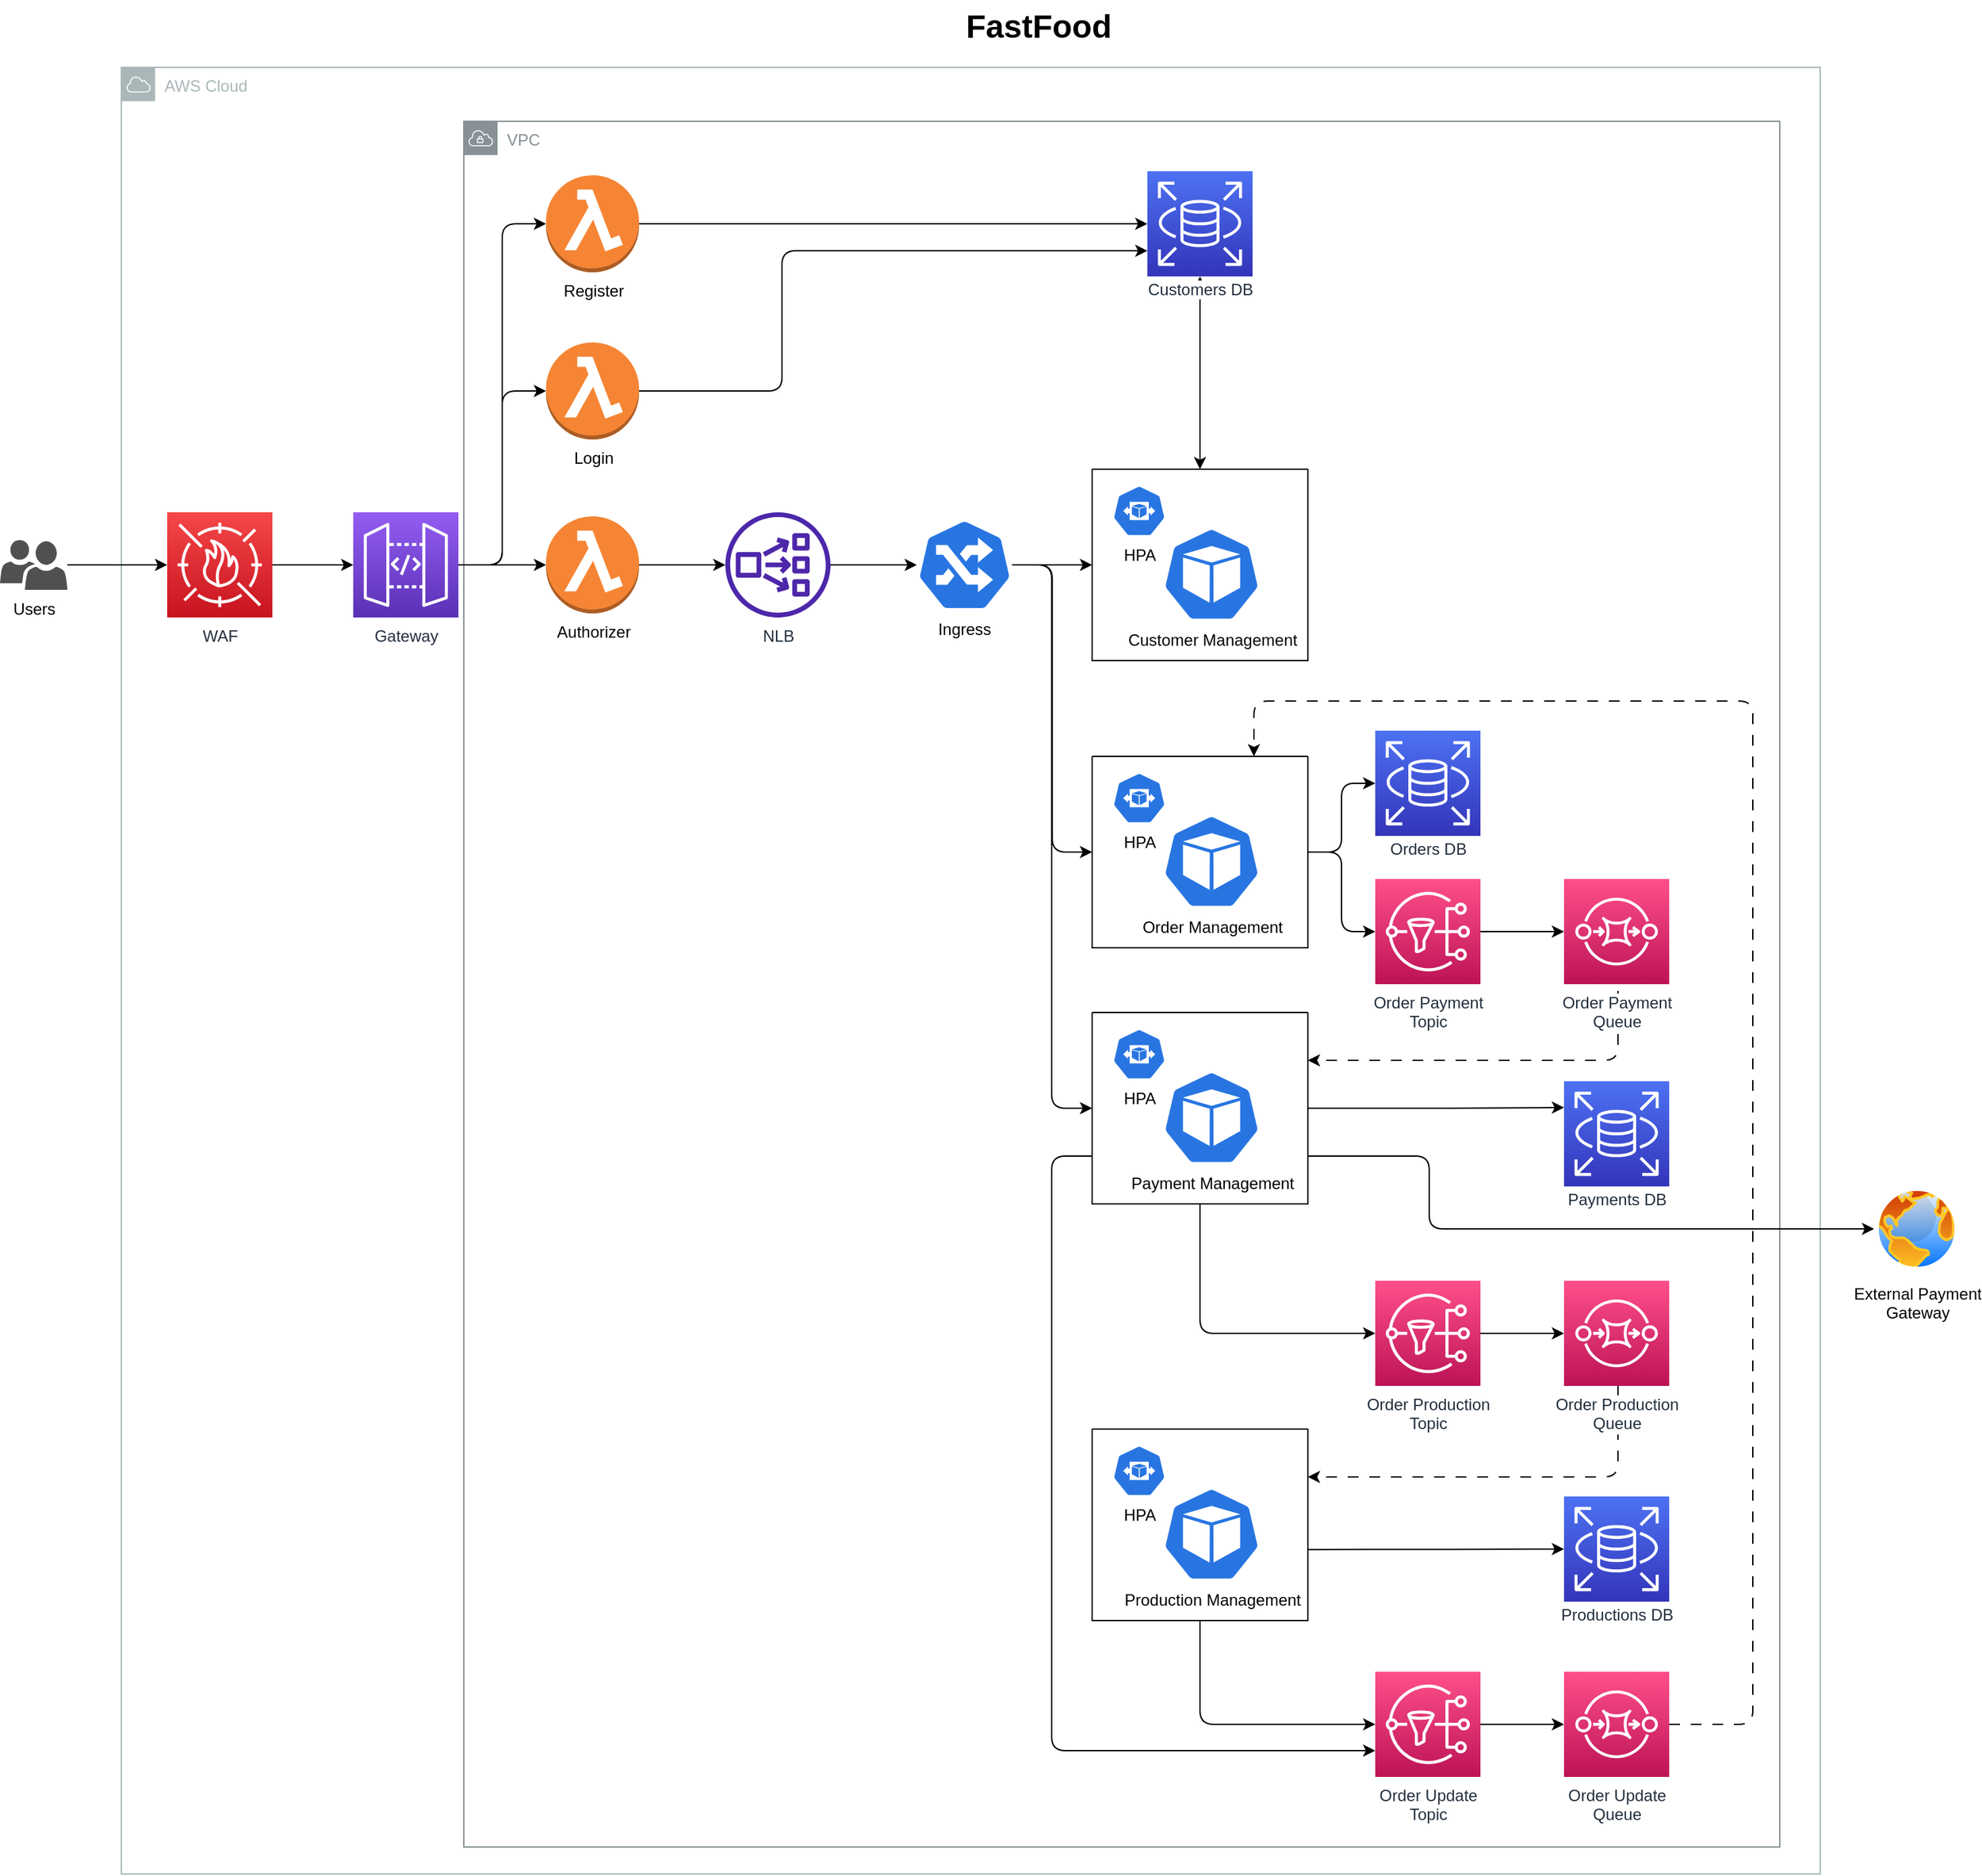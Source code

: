 <mxfile scale="1" border="10">
    <diagram name="Arquitetura v2" id="lf885K5aGk2sWsDqvKHm">
        <mxGraphModel dx="2432" dy="1192" grid="1" gridSize="10" guides="1" tooltips="1" connect="1" arrows="1" fold="1" page="1" pageScale="1" pageWidth="850" pageHeight="1100" background="#FFFFFF" math="0" shadow="0">
            <root>
                <mxCell id="xNUSOTWQVAQGV8SW1RMr-0"/>
                <mxCell id="xNUSOTWQVAQGV8SW1RMr-1" parent="xNUSOTWQVAQGV8SW1RMr-0"/>
                <mxCell id="47" value="VPC" style="sketch=0;outlineConnect=0;gradientColor=none;html=1;whiteSpace=wrap;fontSize=12;fontStyle=0;shape=mxgraph.aws4.group;grIcon=mxgraph.aws4.group_vpc;strokeColor=#879196;fillColor=none;verticalAlign=top;align=left;spacingLeft=30;fontColor=#879196;dashed=0;" vertex="1" parent="xNUSOTWQVAQGV8SW1RMr-1">
                    <mxGeometry x="244" y="100" width="976" height="1280" as="geometry"/>
                </mxCell>
                <mxCell id="xNUSOTWQVAQGV8SW1RMr-2" value="AWS Cloud" style="sketch=0;outlineConnect=0;gradientColor=none;html=1;whiteSpace=wrap;fontSize=12;fontStyle=0;shape=mxgraph.aws4.group;grIcon=mxgraph.aws4.group_aws_cloud;strokeColor=#AAB7B8;fillColor=none;verticalAlign=top;align=left;spacingLeft=30;fontColor=#AAB7B8;dashed=0;labelBackgroundColor=default;rounded=1;movable=1;resizable=1;rotatable=1;deletable=1;editable=1;connectable=1;" parent="xNUSOTWQVAQGV8SW1RMr-1" vertex="1">
                    <mxGeometry x="-10" y="60" width="1260" height="1340" as="geometry"/>
                </mxCell>
                <mxCell id="xNUSOTWQVAQGV8SW1RMr-4" value="FastFood" style="text;strokeColor=none;fillColor=none;html=1;fontSize=24;fontStyle=1;verticalAlign=middle;align=center;rounded=1;" parent="xNUSOTWQVAQGV8SW1RMr-1" vertex="1">
                    <mxGeometry x="620" y="10" width="100" height="40" as="geometry"/>
                </mxCell>
                <mxCell id="tz8--qCs5J4aisNoZkXS-1" style="edgeStyle=none;html=1;entryX=0;entryY=0.5;entryDx=0;entryDy=0;entryPerimeter=0;" parent="xNUSOTWQVAQGV8SW1RMr-1" source="xNUSOTWQVAQGV8SW1RMr-7" target="tz8--qCs5J4aisNoZkXS-0" edge="1">
                    <mxGeometry relative="1" as="geometry"/>
                </mxCell>
                <mxCell id="xNUSOTWQVAQGV8SW1RMr-7" value="Users" style="sketch=0;pointerEvents=1;shadow=0;dashed=0;html=1;strokeColor=none;labelPosition=center;verticalLabelPosition=bottom;verticalAlign=top;align=center;fillColor=#505050;shape=mxgraph.mscae.intune.user_group;labelBackgroundColor=default;rounded=1;" parent="xNUSOTWQVAQGV8SW1RMr-1" vertex="1">
                    <mxGeometry x="-100" y="410.5" width="50" height="37" as="geometry"/>
                </mxCell>
                <mxCell id="1" style="edgeStyle=none;html=1;entryX=0;entryY=0.5;entryDx=0;entryDy=0;entryPerimeter=0;" edge="1" parent="xNUSOTWQVAQGV8SW1RMr-1" source="xNUSOTWQVAQGV8SW1RMr-9" target="0">
                    <mxGeometry relative="1" as="geometry"/>
                </mxCell>
                <mxCell id="5" style="edgeStyle=orthogonalEdgeStyle;html=1;entryX=0;entryY=0.5;entryDx=0;entryDy=0;entryPerimeter=0;" edge="1" parent="xNUSOTWQVAQGV8SW1RMr-1" source="xNUSOTWQVAQGV8SW1RMr-9" target="3">
                    <mxGeometry relative="1" as="geometry"/>
                </mxCell>
                <mxCell id="6" style="edgeStyle=orthogonalEdgeStyle;html=1;entryX=0;entryY=0.5;entryDx=0;entryDy=0;entryPerimeter=0;" edge="1" parent="xNUSOTWQVAQGV8SW1RMr-1" source="xNUSOTWQVAQGV8SW1RMr-9" target="4">
                    <mxGeometry relative="1" as="geometry"/>
                </mxCell>
                <mxCell id="xNUSOTWQVAQGV8SW1RMr-9" value="Gateway" style="sketch=0;points=[[0,0,0],[0.25,0,0],[0.5,0,0],[0.75,0,0],[1,0,0],[0,1,0],[0.25,1,0],[0.5,1,0],[0.75,1,0],[1,1,0],[0,0.25,0],[0,0.5,0],[0,0.75,0],[1,0.25,0],[1,0.5,0],[1,0.75,0]];outlineConnect=0;fontColor=#232F3E;gradientColor=#945DF2;gradientDirection=north;fillColor=#5A30B5;strokeColor=#ffffff;dashed=0;verticalLabelPosition=bottom;verticalAlign=top;align=center;html=1;fontSize=12;fontStyle=0;aspect=fixed;shape=mxgraph.aws4.resourceIcon;resIcon=mxgraph.aws4.api_gateway;labelBackgroundColor=default;rounded=1;" parent="xNUSOTWQVAQGV8SW1RMr-1" vertex="1">
                    <mxGeometry x="162" y="390" width="78" height="78" as="geometry"/>
                </mxCell>
                <mxCell id="xNUSOTWQVAQGV8SW1RMr-10" value="NLB" style="sketch=0;outlineConnect=0;fontColor=#232F3E;gradientColor=none;fillColor=#4D27AA;strokeColor=none;dashed=0;verticalLabelPosition=bottom;verticalAlign=top;align=center;html=1;fontSize=12;fontStyle=0;aspect=fixed;pointerEvents=1;shape=mxgraph.aws4.network_load_balancer;labelBackgroundColor=default;rounded=1;" parent="xNUSOTWQVAQGV8SW1RMr-1" vertex="1">
                    <mxGeometry x="438" y="390" width="78" height="78" as="geometry"/>
                </mxCell>
                <mxCell id="xNUSOTWQVAQGV8SW1RMr-14" style="rounded=1;html=1;startArrow=classic;startFill=1;endArrow=none;endFill=0;" parent="xNUSOTWQVAQGV8SW1RMr-1" source="xNUSOTWQVAQGV8SW1RMr-15" target="xNUSOTWQVAQGV8SW1RMr-10" edge="1">
                    <mxGeometry relative="1" as="geometry"/>
                </mxCell>
                <mxCell id="9" style="edgeStyle=orthogonalEdgeStyle;html=1;entryX=0;entryY=0.5;entryDx=0;entryDy=0;" edge="1" parent="xNUSOTWQVAQGV8SW1RMr-1" source="xNUSOTWQVAQGV8SW1RMr-15" target="xNUSOTWQVAQGV8SW1RMr-37">
                    <mxGeometry relative="1" as="geometry"/>
                </mxCell>
                <mxCell id="16" style="edgeStyle=orthogonalEdgeStyle;html=1;entryX=0;entryY=0.5;entryDx=0;entryDy=0;" edge="1" parent="xNUSOTWQVAQGV8SW1RMr-1" source="xNUSOTWQVAQGV8SW1RMr-15" target="13">
                    <mxGeometry relative="1" as="geometry"/>
                </mxCell>
                <mxCell id="23" style="edgeStyle=orthogonalEdgeStyle;html=1;entryX=0;entryY=0.5;entryDx=0;entryDy=0;" edge="1" parent="xNUSOTWQVAQGV8SW1RMr-1" source="xNUSOTWQVAQGV8SW1RMr-15" target="10">
                    <mxGeometry relative="1" as="geometry">
                        <Array as="points">
                            <mxPoint x="680" y="429"/>
                            <mxPoint x="680" y="832"/>
                        </Array>
                    </mxGeometry>
                </mxCell>
                <mxCell id="xNUSOTWQVAQGV8SW1RMr-15" value="Ingress" style="sketch=0;html=1;dashed=0;whitespace=wrap;fillColor=#2875E2;strokeColor=#ffffff;points=[[0.005,0.63,0],[0.1,0.2,0],[0.9,0.2,0],[0.5,0,0],[0.995,0.63,0],[0.72,0.99,0],[0.5,1,0],[0.28,0.99,0]];verticalLabelPosition=bottom;align=center;verticalAlign=top;shape=mxgraph.kubernetes.icon;prIcon=ing;labelBackgroundColor=default;rounded=1;" parent="xNUSOTWQVAQGV8SW1RMr-1" vertex="1">
                    <mxGeometry x="580" y="395" width="70.83" height="68" as="geometry"/>
                </mxCell>
                <mxCell id="20" style="edgeStyle=orthogonalEdgeStyle;html=1;entryX=0;entryY=0.5;entryDx=0;entryDy=0;entryPerimeter=0;" edge="1" parent="xNUSOTWQVAQGV8SW1RMr-1" source="xNUSOTWQVAQGV8SW1RMr-20" target="xNUSOTWQVAQGV8SW1RMr-22">
                    <mxGeometry relative="1" as="geometry"/>
                </mxCell>
                <mxCell id="xNUSOTWQVAQGV8SW1RMr-20" value="Order Payment&lt;br&gt;Topic" style="sketch=0;points=[[0,0,0],[0.25,0,0],[0.5,0,0],[0.75,0,0],[1,0,0],[0,1,0],[0.25,1,0],[0.5,1,0],[0.75,1,0],[1,1,0],[0,0.25,0],[0,0.5,0],[0,0.75,0],[1,0.25,0],[1,0.5,0],[1,0.75,0]];outlineConnect=0;fontColor=#232F3E;gradientColor=#FF4F8B;gradientDirection=north;fillColor=#BC1356;strokeColor=#ffffff;dashed=0;verticalLabelPosition=bottom;verticalAlign=top;align=center;html=1;fontSize=12;fontStyle=0;aspect=fixed;shape=mxgraph.aws4.resourceIcon;resIcon=mxgraph.aws4.sns;labelBackgroundColor=default;rounded=1;" parent="xNUSOTWQVAQGV8SW1RMr-1" vertex="1">
                    <mxGeometry x="920" y="662" width="78" height="78" as="geometry"/>
                </mxCell>
                <mxCell id="22" style="edgeStyle=orthogonalEdgeStyle;html=1;entryX=1;entryY=0.25;entryDx=0;entryDy=0;dashed=1;dashPattern=8 8;" edge="1" parent="xNUSOTWQVAQGV8SW1RMr-1" target="10">
                    <mxGeometry relative="1" as="geometry">
                        <mxPoint x="1100" y="681.0" as="sourcePoint"/>
                        <Array as="points">
                            <mxPoint x="1100" y="797"/>
                        </Array>
                    </mxGeometry>
                </mxCell>
                <mxCell id="xNUSOTWQVAQGV8SW1RMr-22" value="Order Payment&lt;br&gt;Queue" style="sketch=0;points=[[0,0,0],[0.25,0,0],[0.5,0,0],[0.75,0,0],[1,0,0],[0,1,0],[0.25,1,0],[0.5,1,0],[0.75,1,0],[1,1,0],[0,0.25,0],[0,0.5,0],[0,0.75,0],[1,0.25,0],[1,0.5,0],[1,0.75,0]];outlineConnect=0;fontColor=#232F3E;gradientColor=#FF4F8B;gradientDirection=north;fillColor=#BC1356;strokeColor=#ffffff;dashed=0;verticalLabelPosition=bottom;verticalAlign=top;align=center;html=1;fontSize=12;fontStyle=0;aspect=fixed;shape=mxgraph.aws4.resourceIcon;resIcon=mxgraph.aws4.sqs;labelBackgroundColor=default;rounded=1;" parent="xNUSOTWQVAQGV8SW1RMr-1" vertex="1">
                    <mxGeometry x="1060" y="662" width="78" height="78" as="geometry"/>
                </mxCell>
                <mxCell id="xNUSOTWQVAQGV8SW1RMr-28" style="html=1;entryX=0.5;entryY=0;entryDx=0;entryDy=0;startArrow=classic;startFill=1;edgeStyle=orthogonalEdgeStyle;" parent="xNUSOTWQVAQGV8SW1RMr-1" source="xNUSOTWQVAQGV8SW1RMr-29" target="xNUSOTWQVAQGV8SW1RMr-37" edge="1">
                    <mxGeometry relative="1" as="geometry"/>
                </mxCell>
                <mxCell id="xNUSOTWQVAQGV8SW1RMr-29" value="Customers DB" style="sketch=0;points=[[0,0,0],[0.25,0,0],[0.5,0,0],[0.75,0,0],[1,0,0],[0,1,0],[0.25,1,0],[0.5,1,0],[0.75,1,0],[1,1,0],[0,0.25,0],[0,0.5,0],[0,0.75,0],[1,0.25,0],[1,0.5,0],[1,0.75,0]];outlineConnect=0;fontColor=#232F3E;gradientColor=#4D72F3;gradientDirection=north;fillColor=#3334B9;strokeColor=#ffffff;dashed=0;verticalLabelPosition=bottom;verticalAlign=top;align=center;html=1;fontSize=12;fontStyle=0;aspect=fixed;shape=mxgraph.aws4.resourceIcon;resIcon=mxgraph.aws4.rds;labelBackgroundColor=default;rounded=1;spacingTop=-4;" parent="xNUSOTWQVAQGV8SW1RMr-1" vertex="1">
                    <mxGeometry x="751.0" y="137" width="78" height="78" as="geometry"/>
                </mxCell>
                <mxCell id="xNUSOTWQVAQGV8SW1RMr-37" value="" style="swimlane;startSize=0;" parent="xNUSOTWQVAQGV8SW1RMr-1" vertex="1">
                    <mxGeometry x="710" y="358" width="160" height="142" as="geometry"/>
                </mxCell>
                <mxCell id="xNUSOTWQVAQGV8SW1RMr-38" value="Customer Management" style="sketch=0;html=1;dashed=0;whitespace=wrap;fillColor=#2875E2;strokeColor=#ffffff;points=[[0.005,0.63,0],[0.1,0.2,0],[0.9,0.2,0],[0.5,0,0],[0.995,0.63,0],[0.72,0.99,0],[0.5,1,0],[0.28,0.99,0]];verticalLabelPosition=bottom;align=center;verticalAlign=top;shape=mxgraph.kubernetes.icon;prIcon=pod;labelBackgroundColor=default;rounded=1;" parent="xNUSOTWQVAQGV8SW1RMr-37" vertex="1">
                    <mxGeometry x="52.14" y="43" width="72.92" height="70" as="geometry"/>
                </mxCell>
                <mxCell id="xNUSOTWQVAQGV8SW1RMr-39" value="HPA" style="sketch=0;html=1;dashed=0;whitespace=wrap;fillColor=#2875E2;strokeColor=#ffffff;points=[[0.005,0.63,0],[0.1,0.2,0],[0.9,0.2,0],[0.5,0,0],[0.995,0.63,0],[0.72,0.99,0],[0.5,1,0],[0.28,0.99,0]];verticalLabelPosition=bottom;align=center;verticalAlign=top;shape=mxgraph.kubernetes.icon;prIcon=hpa" parent="xNUSOTWQVAQGV8SW1RMr-37" vertex="1">
                    <mxGeometry x="15.14" y="12" width="39.58" height="38" as="geometry"/>
                </mxCell>
                <mxCell id="tz8--qCs5J4aisNoZkXS-2" style="edgeStyle=none;html=1;entryX=0;entryY=0.5;entryDx=0;entryDy=0;entryPerimeter=0;" parent="xNUSOTWQVAQGV8SW1RMr-1" source="tz8--qCs5J4aisNoZkXS-0" target="xNUSOTWQVAQGV8SW1RMr-9" edge="1">
                    <mxGeometry relative="1" as="geometry"/>
                </mxCell>
                <mxCell id="tz8--qCs5J4aisNoZkXS-0" value="WAF" style="sketch=0;points=[[0,0,0],[0.25,0,0],[0.5,0,0],[0.75,0,0],[1,0,0],[0,1,0],[0.25,1,0],[0.5,1,0],[0.75,1,0],[1,1,0],[0,0.25,0],[0,0.5,0],[0,0.75,0],[1,0.25,0],[1,0.5,0],[1,0.75,0]];outlineConnect=0;fontColor=#232F3E;gradientColor=#F54749;gradientDirection=north;fillColor=#C7131F;strokeColor=#ffffff;dashed=0;verticalLabelPosition=bottom;verticalAlign=top;align=center;html=1;fontSize=12;fontStyle=0;aspect=fixed;shape=mxgraph.aws4.resourceIcon;resIcon=mxgraph.aws4.waf;" parent="xNUSOTWQVAQGV8SW1RMr-1" vertex="1">
                    <mxGeometry x="24" y="390" width="78" height="78" as="geometry"/>
                </mxCell>
                <mxCell id="2" style="edgeStyle=none;html=1;" edge="1" parent="xNUSOTWQVAQGV8SW1RMr-1" source="0" target="xNUSOTWQVAQGV8SW1RMr-10">
                    <mxGeometry relative="1" as="geometry"/>
                </mxCell>
                <mxCell id="0" value="Authorizer" style="outlineConnect=0;dashed=0;verticalLabelPosition=bottom;verticalAlign=top;align=center;html=1;shape=mxgraph.aws3.lambda_function;fillColor=#F58534;gradientColor=none;" vertex="1" parent="xNUSOTWQVAQGV8SW1RMr-1">
                    <mxGeometry x="305" y="393" width="69" height="72" as="geometry"/>
                </mxCell>
                <mxCell id="8" style="edgeStyle=orthogonalEdgeStyle;html=1;entryX=0;entryY=0.75;entryDx=0;entryDy=0;entryPerimeter=0;" edge="1" parent="xNUSOTWQVAQGV8SW1RMr-1" source="3" target="xNUSOTWQVAQGV8SW1RMr-29">
                    <mxGeometry relative="1" as="geometry">
                        <Array as="points">
                            <mxPoint x="480" y="300"/>
                            <mxPoint x="480" y="196"/>
                            <mxPoint x="751" y="196"/>
                        </Array>
                    </mxGeometry>
                </mxCell>
                <mxCell id="3" value="Login" style="outlineConnect=0;dashed=0;verticalLabelPosition=bottom;verticalAlign=top;align=center;html=1;shape=mxgraph.aws3.lambda_function;fillColor=#F58534;gradientColor=none;" vertex="1" parent="xNUSOTWQVAQGV8SW1RMr-1">
                    <mxGeometry x="305" y="264" width="69" height="72" as="geometry"/>
                </mxCell>
                <mxCell id="7" style="edgeStyle=orthogonalEdgeStyle;html=1;entryX=0;entryY=0.5;entryDx=0;entryDy=0;entryPerimeter=0;" edge="1" parent="xNUSOTWQVAQGV8SW1RMr-1" source="4" target="xNUSOTWQVAQGV8SW1RMr-29">
                    <mxGeometry relative="1" as="geometry"/>
                </mxCell>
                <mxCell id="4" value="Register" style="outlineConnect=0;dashed=0;verticalLabelPosition=bottom;verticalAlign=top;align=center;html=1;shape=mxgraph.aws3.lambda_function;fillColor=#F58534;gradientColor=none;" vertex="1" parent="xNUSOTWQVAQGV8SW1RMr-1">
                    <mxGeometry x="305" y="140" width="69" height="72" as="geometry"/>
                </mxCell>
                <mxCell id="25" style="edgeStyle=orthogonalEdgeStyle;html=1;exitX=1;exitY=0.75;exitDx=0;exitDy=0;entryX=0;entryY=0.5;entryDx=0;entryDy=0;" edge="1" parent="xNUSOTWQVAQGV8SW1RMr-1" source="10" target="24">
                    <mxGeometry relative="1" as="geometry">
                        <Array as="points">
                            <mxPoint x="960" y="867"/>
                            <mxPoint x="960" y="921"/>
                        </Array>
                    </mxGeometry>
                </mxCell>
                <mxCell id="28" style="edgeStyle=orthogonalEdgeStyle;html=1;exitX=0.5;exitY=1;exitDx=0;exitDy=0;entryX=0;entryY=0.5;entryDx=0;entryDy=0;entryPerimeter=0;" edge="1" parent="xNUSOTWQVAQGV8SW1RMr-1" source="10" target="26">
                    <mxGeometry relative="1" as="geometry"/>
                </mxCell>
                <mxCell id="42" style="edgeStyle=orthogonalEdgeStyle;html=1;exitX=0;exitY=0.75;exitDx=0;exitDy=0;entryX=0;entryY=0.75;entryDx=0;entryDy=0;entryPerimeter=0;" edge="1" parent="xNUSOTWQVAQGV8SW1RMr-1" source="10" target="34">
                    <mxGeometry relative="1" as="geometry">
                        <Array as="points">
                            <mxPoint x="680" y="868"/>
                            <mxPoint x="680" y="1308"/>
                        </Array>
                    </mxGeometry>
                </mxCell>
                <mxCell id="44" style="edgeStyle=orthogonalEdgeStyle;html=1;exitX=1;exitY=0.5;exitDx=0;exitDy=0;entryX=0;entryY=0.25;entryDx=0;entryDy=0;entryPerimeter=0;" edge="1" parent="xNUSOTWQVAQGV8SW1RMr-1" source="10" target="43">
                    <mxGeometry relative="1" as="geometry"/>
                </mxCell>
                <mxCell id="10" value="" style="swimlane;startSize=0;" vertex="1" parent="xNUSOTWQVAQGV8SW1RMr-1">
                    <mxGeometry x="710" y="761" width="160" height="142" as="geometry"/>
                </mxCell>
                <mxCell id="11" value="Payment Management" style="sketch=0;html=1;dashed=0;whitespace=wrap;fillColor=#2875E2;strokeColor=#ffffff;points=[[0.005,0.63,0],[0.1,0.2,0],[0.9,0.2,0],[0.5,0,0],[0.995,0.63,0],[0.72,0.99,0],[0.5,1,0],[0.28,0.99,0]];verticalLabelPosition=bottom;align=center;verticalAlign=top;shape=mxgraph.kubernetes.icon;prIcon=pod;labelBackgroundColor=default;rounded=1;" vertex="1" parent="10">
                    <mxGeometry x="52.14" y="43" width="72.92" height="70" as="geometry"/>
                </mxCell>
                <mxCell id="12" value="HPA" style="sketch=0;html=1;dashed=0;whitespace=wrap;fillColor=#2875E2;strokeColor=#ffffff;points=[[0.005,0.63,0],[0.1,0.2,0],[0.9,0.2,0],[0.5,0,0],[0.995,0.63,0],[0.72,0.99,0],[0.5,1,0],[0.28,0.99,0]];verticalLabelPosition=bottom;align=center;verticalAlign=top;shape=mxgraph.kubernetes.icon;prIcon=hpa" vertex="1" parent="10">
                    <mxGeometry x="15.14" y="12" width="39.58" height="38" as="geometry"/>
                </mxCell>
                <mxCell id="18" style="edgeStyle=orthogonalEdgeStyle;html=1;entryX=0;entryY=0.5;entryDx=0;entryDy=0;entryPerimeter=0;" edge="1" parent="xNUSOTWQVAQGV8SW1RMr-1" source="13" target="17">
                    <mxGeometry relative="1" as="geometry"/>
                </mxCell>
                <mxCell id="19" style="edgeStyle=orthogonalEdgeStyle;html=1;entryX=0;entryY=0.5;entryDx=0;entryDy=0;entryPerimeter=0;" edge="1" parent="xNUSOTWQVAQGV8SW1RMr-1" source="13" target="xNUSOTWQVAQGV8SW1RMr-20">
                    <mxGeometry relative="1" as="geometry"/>
                </mxCell>
                <mxCell id="13" value="" style="swimlane;startSize=0;" vertex="1" parent="xNUSOTWQVAQGV8SW1RMr-1">
                    <mxGeometry x="710" y="571" width="160" height="142" as="geometry"/>
                </mxCell>
                <mxCell id="14" value="Order Management" style="sketch=0;html=1;dashed=0;whitespace=wrap;fillColor=#2875E2;strokeColor=#ffffff;points=[[0.005,0.63,0],[0.1,0.2,0],[0.9,0.2,0],[0.5,0,0],[0.995,0.63,0],[0.72,0.99,0],[0.5,1,0],[0.28,0.99,0]];verticalLabelPosition=bottom;align=center;verticalAlign=top;shape=mxgraph.kubernetes.icon;prIcon=pod;labelBackgroundColor=default;rounded=1;" vertex="1" parent="13">
                    <mxGeometry x="52.14" y="43" width="72.92" height="70" as="geometry"/>
                </mxCell>
                <mxCell id="15" value="HPA" style="sketch=0;html=1;dashed=0;whitespace=wrap;fillColor=#2875E2;strokeColor=#ffffff;points=[[0.005,0.63,0],[0.1,0.2,0],[0.9,0.2,0],[0.5,0,0],[0.995,0.63,0],[0.72,0.99,0],[0.5,1,0],[0.28,0.99,0]];verticalLabelPosition=bottom;align=center;verticalAlign=top;shape=mxgraph.kubernetes.icon;prIcon=hpa" vertex="1" parent="13">
                    <mxGeometry x="15.14" y="12" width="39.58" height="38" as="geometry"/>
                </mxCell>
                <mxCell id="17" value="Orders DB" style="sketch=0;points=[[0,0,0],[0.25,0,0],[0.5,0,0],[0.75,0,0],[1,0,0],[0,1,0],[0.25,1,0],[0.5,1,0],[0.75,1,0],[1,1,0],[0,0.25,0],[0,0.5,0],[0,0.75,0],[1,0.25,0],[1,0.5,0],[1,0.75,0]];outlineConnect=0;fontColor=#232F3E;gradientColor=#4D72F3;gradientDirection=north;fillColor=#3334B9;strokeColor=#ffffff;dashed=0;verticalLabelPosition=bottom;verticalAlign=top;align=center;html=1;fontSize=12;fontStyle=0;aspect=fixed;shape=mxgraph.aws4.resourceIcon;resIcon=mxgraph.aws4.rds;labelBackgroundColor=default;rounded=1;spacingTop=-4;" vertex="1" parent="xNUSOTWQVAQGV8SW1RMr-1">
                    <mxGeometry x="920.0" y="552" width="78" height="78" as="geometry"/>
                </mxCell>
                <mxCell id="24" value="External Payment&lt;br&gt;Gateway" style="aspect=fixed;perimeter=ellipsePerimeter;html=1;align=center;shadow=0;dashed=0;spacingTop=3;image;image=img/lib/active_directory/internet_globe.svg;" vertex="1" parent="xNUSOTWQVAQGV8SW1RMr-1">
                    <mxGeometry x="1290" y="890" width="63" height="63" as="geometry"/>
                </mxCell>
                <mxCell id="29" style="edgeStyle=orthogonalEdgeStyle;html=1;entryX=0;entryY=0.5;entryDx=0;entryDy=0;entryPerimeter=0;" edge="1" parent="xNUSOTWQVAQGV8SW1RMr-1" source="26" target="27">
                    <mxGeometry relative="1" as="geometry"/>
                </mxCell>
                <mxCell id="26" value="Order Production&lt;br&gt;Topic" style="sketch=0;points=[[0,0,0],[0.25,0,0],[0.5,0,0],[0.75,0,0],[1,0,0],[0,1,0],[0.25,1,0],[0.5,1,0],[0.75,1,0],[1,1,0],[0,0.25,0],[0,0.5,0],[0,0.75,0],[1,0.25,0],[1,0.5,0],[1,0.75,0]];outlineConnect=0;fontColor=#232F3E;gradientColor=#FF4F8B;gradientDirection=north;fillColor=#BC1356;strokeColor=#ffffff;dashed=0;verticalLabelPosition=bottom;verticalAlign=top;align=center;html=1;fontSize=12;fontStyle=0;aspect=fixed;shape=mxgraph.aws4.resourceIcon;resIcon=mxgraph.aws4.sns;labelBackgroundColor=default;rounded=1;" vertex="1" parent="xNUSOTWQVAQGV8SW1RMr-1">
                    <mxGeometry x="920" y="960" width="78" height="78" as="geometry"/>
                </mxCell>
                <mxCell id="33" style="edgeStyle=orthogonalEdgeStyle;html=1;entryX=1;entryY=0.25;entryDx=0;entryDy=0;dashed=1;dashPattern=8 8;" edge="1" parent="xNUSOTWQVAQGV8SW1RMr-1" source="27" target="30">
                    <mxGeometry relative="1" as="geometry">
                        <Array as="points">
                            <mxPoint x="1100" y="1106"/>
                        </Array>
                    </mxGeometry>
                </mxCell>
                <mxCell id="27" value="Order Production&lt;br&gt;Queue" style="sketch=0;points=[[0,0,0],[0.25,0,0],[0.5,0,0],[0.75,0,0],[1,0,0],[0,1,0],[0.25,1,0],[0.5,1,0],[0.75,1,0],[1,1,0],[0,0.25,0],[0,0.5,0],[0,0.75,0],[1,0.25,0],[1,0.5,0],[1,0.75,0]];outlineConnect=0;fontColor=#232F3E;gradientColor=#FF4F8B;gradientDirection=north;fillColor=#BC1356;strokeColor=#ffffff;dashed=0;verticalLabelPosition=bottom;verticalAlign=top;align=center;html=1;fontSize=12;fontStyle=0;aspect=fixed;shape=mxgraph.aws4.resourceIcon;resIcon=mxgraph.aws4.sqs;labelBackgroundColor=default;rounded=1;" vertex="1" parent="xNUSOTWQVAQGV8SW1RMr-1">
                    <mxGeometry x="1060" y="960" width="78" height="78" as="geometry"/>
                </mxCell>
                <mxCell id="36" style="edgeStyle=orthogonalEdgeStyle;html=1;exitX=0.5;exitY=1;exitDx=0;exitDy=0;entryX=0;entryY=0.5;entryDx=0;entryDy=0;entryPerimeter=0;" edge="1" parent="xNUSOTWQVAQGV8SW1RMr-1" source="30" target="34">
                    <mxGeometry relative="1" as="geometry"/>
                </mxCell>
                <mxCell id="46" style="edgeStyle=orthogonalEdgeStyle;html=1;exitX=1.001;exitY=0.629;exitDx=0;exitDy=0;entryX=0;entryY=0.5;entryDx=0;entryDy=0;entryPerimeter=0;exitPerimeter=0;" edge="1" parent="xNUSOTWQVAQGV8SW1RMr-1" source="30" target="45">
                    <mxGeometry relative="1" as="geometry"/>
                </mxCell>
                <mxCell id="30" value="" style="swimlane;startSize=0;" vertex="1" parent="xNUSOTWQVAQGV8SW1RMr-1">
                    <mxGeometry x="710" y="1070" width="160" height="142" as="geometry"/>
                </mxCell>
                <mxCell id="31" value="Production Management" style="sketch=0;html=1;dashed=0;whitespace=wrap;fillColor=#2875E2;strokeColor=#ffffff;points=[[0.005,0.63,0],[0.1,0.2,0],[0.9,0.2,0],[0.5,0,0],[0.995,0.63,0],[0.72,0.99,0],[0.5,1,0],[0.28,0.99,0]];verticalLabelPosition=bottom;align=center;verticalAlign=top;shape=mxgraph.kubernetes.icon;prIcon=pod;labelBackgroundColor=default;rounded=1;" vertex="1" parent="30">
                    <mxGeometry x="52.14" y="43" width="72.92" height="70" as="geometry"/>
                </mxCell>
                <mxCell id="32" value="HPA" style="sketch=0;html=1;dashed=0;whitespace=wrap;fillColor=#2875E2;strokeColor=#ffffff;points=[[0.005,0.63,0],[0.1,0.2,0],[0.9,0.2,0],[0.5,0,0],[0.995,0.63,0],[0.72,0.99,0],[0.5,1,0],[0.28,0.99,0]];verticalLabelPosition=bottom;align=center;verticalAlign=top;shape=mxgraph.kubernetes.icon;prIcon=hpa" vertex="1" parent="30">
                    <mxGeometry x="15.14" y="12" width="39.58" height="38" as="geometry"/>
                </mxCell>
                <mxCell id="37" style="edgeStyle=orthogonalEdgeStyle;html=1;entryX=0;entryY=0.5;entryDx=0;entryDy=0;entryPerimeter=0;" edge="1" parent="xNUSOTWQVAQGV8SW1RMr-1" source="34" target="35">
                    <mxGeometry relative="1" as="geometry"/>
                </mxCell>
                <mxCell id="34" value="Order Update&lt;br&gt;Topic" style="sketch=0;points=[[0,0,0],[0.25,0,0],[0.5,0,0],[0.75,0,0],[1,0,0],[0,1,0],[0.25,1,0],[0.5,1,0],[0.75,1,0],[1,1,0],[0,0.25,0],[0,0.5,0],[0,0.75,0],[1,0.25,0],[1,0.5,0],[1,0.75,0]];outlineConnect=0;fontColor=#232F3E;gradientColor=#FF4F8B;gradientDirection=north;fillColor=#BC1356;strokeColor=#ffffff;dashed=0;verticalLabelPosition=bottom;verticalAlign=top;align=center;html=1;fontSize=12;fontStyle=0;aspect=fixed;shape=mxgraph.aws4.resourceIcon;resIcon=mxgraph.aws4.sns;labelBackgroundColor=default;rounded=1;" vertex="1" parent="xNUSOTWQVAQGV8SW1RMr-1">
                    <mxGeometry x="920" y="1250" width="78" height="78" as="geometry"/>
                </mxCell>
                <mxCell id="38" style="edgeStyle=orthogonalEdgeStyle;html=1;entryX=0.75;entryY=0;entryDx=0;entryDy=0;dashed=1;dashPattern=8 8;exitX=1;exitY=0.5;exitDx=0;exitDy=0;exitPerimeter=0;" edge="1" parent="xNUSOTWQVAQGV8SW1RMr-1" source="35" target="13">
                    <mxGeometry relative="1" as="geometry">
                        <Array as="points">
                            <mxPoint x="1200" y="1289"/>
                            <mxPoint x="1200" y="530"/>
                            <mxPoint x="830" y="530"/>
                        </Array>
                    </mxGeometry>
                </mxCell>
                <mxCell id="35" value="Order Update&lt;br&gt;Queue" style="sketch=0;points=[[0,0,0],[0.25,0,0],[0.5,0,0],[0.75,0,0],[1,0,0],[0,1,0],[0.25,1,0],[0.5,1,0],[0.75,1,0],[1,1,0],[0,0.25,0],[0,0.5,0],[0,0.75,0],[1,0.25,0],[1,0.5,0],[1,0.75,0]];outlineConnect=0;fontColor=#232F3E;gradientColor=#FF4F8B;gradientDirection=north;fillColor=#BC1356;strokeColor=#ffffff;dashed=0;verticalLabelPosition=bottom;verticalAlign=top;align=center;html=1;fontSize=12;fontStyle=0;aspect=fixed;shape=mxgraph.aws4.resourceIcon;resIcon=mxgraph.aws4.sqs;labelBackgroundColor=default;rounded=1;" vertex="1" parent="xNUSOTWQVAQGV8SW1RMr-1">
                    <mxGeometry x="1060" y="1250" width="78" height="78" as="geometry"/>
                </mxCell>
                <mxCell id="43" value="Payments DB" style="sketch=0;points=[[0,0,0],[0.25,0,0],[0.5,0,0],[0.75,0,0],[1,0,0],[0,1,0],[0.25,1,0],[0.5,1,0],[0.75,1,0],[1,1,0],[0,0.25,0],[0,0.5,0],[0,0.75,0],[1,0.25,0],[1,0.5,0],[1,0.75,0]];outlineConnect=0;fontColor=#232F3E;gradientColor=#4D72F3;gradientDirection=north;fillColor=#3334B9;strokeColor=#ffffff;dashed=0;verticalLabelPosition=bottom;verticalAlign=top;align=center;html=1;fontSize=12;fontStyle=0;aspect=fixed;shape=mxgraph.aws4.resourceIcon;resIcon=mxgraph.aws4.rds;labelBackgroundColor=default;rounded=1;spacingTop=-4;" vertex="1" parent="xNUSOTWQVAQGV8SW1RMr-1">
                    <mxGeometry x="1060" y="812" width="78" height="78" as="geometry"/>
                </mxCell>
                <mxCell id="45" value="Productions DB" style="sketch=0;points=[[0,0,0],[0.25,0,0],[0.5,0,0],[0.75,0,0],[1,0,0],[0,1,0],[0.25,1,0],[0.5,1,0],[0.75,1,0],[1,1,0],[0,0.25,0],[0,0.5,0],[0,0.75,0],[1,0.25,0],[1,0.5,0],[1,0.75,0]];outlineConnect=0;fontColor=#232F3E;gradientColor=#4D72F3;gradientDirection=north;fillColor=#3334B9;strokeColor=#ffffff;dashed=0;verticalLabelPosition=bottom;verticalAlign=top;align=center;html=1;fontSize=12;fontStyle=0;aspect=fixed;shape=mxgraph.aws4.resourceIcon;resIcon=mxgraph.aws4.rds;labelBackgroundColor=default;rounded=1;spacingTop=-4;" vertex="1" parent="xNUSOTWQVAQGV8SW1RMr-1">
                    <mxGeometry x="1060" y="1120" width="78" height="78" as="geometry"/>
                </mxCell>
            </root>
        </mxGraphModel>
    </diagram>
</mxfile>
